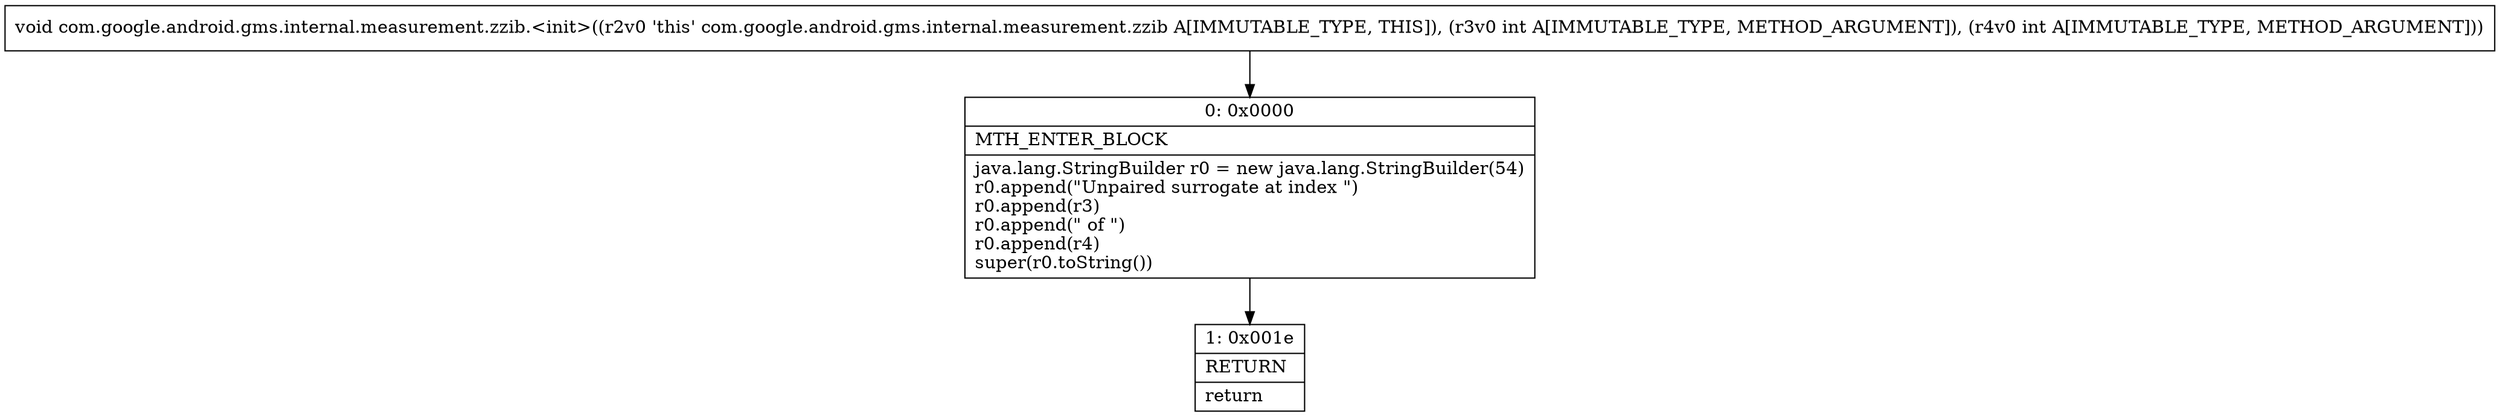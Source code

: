 digraph "CFG forcom.google.android.gms.internal.measurement.zzib.\<init\>(II)V" {
Node_0 [shape=record,label="{0\:\ 0x0000|MTH_ENTER_BLOCK\l|java.lang.StringBuilder r0 = new java.lang.StringBuilder(54)\lr0.append(\"Unpaired surrogate at index \")\lr0.append(r3)\lr0.append(\" of \")\lr0.append(r4)\lsuper(r0.toString())\l}"];
Node_1 [shape=record,label="{1\:\ 0x001e|RETURN\l|return\l}"];
MethodNode[shape=record,label="{void com.google.android.gms.internal.measurement.zzib.\<init\>((r2v0 'this' com.google.android.gms.internal.measurement.zzib A[IMMUTABLE_TYPE, THIS]), (r3v0 int A[IMMUTABLE_TYPE, METHOD_ARGUMENT]), (r4v0 int A[IMMUTABLE_TYPE, METHOD_ARGUMENT])) }"];
MethodNode -> Node_0;
Node_0 -> Node_1;
}

